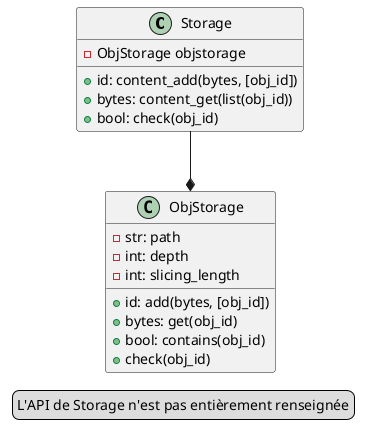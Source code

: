 @startuml
skinparam shadowing false
legend
  L'API de Storage n'est pas entièrement renseignée
endlegend

class Storage {
      +id: content_add(bytes, [obj_id])
      +bytes: content_get(list(obj_id))
      +bool: check(obj_id)
      -ObjStorage objstorage
}

class ObjStorage {
      +id: add(bytes, [obj_id])
      +bytes: get(obj_id)
      +bool: contains(obj_id)
      +check(obj_id)
      -str: path
      -int: depth
      -int: slicing_length
}


Storage --* ObjStorage

@enduml